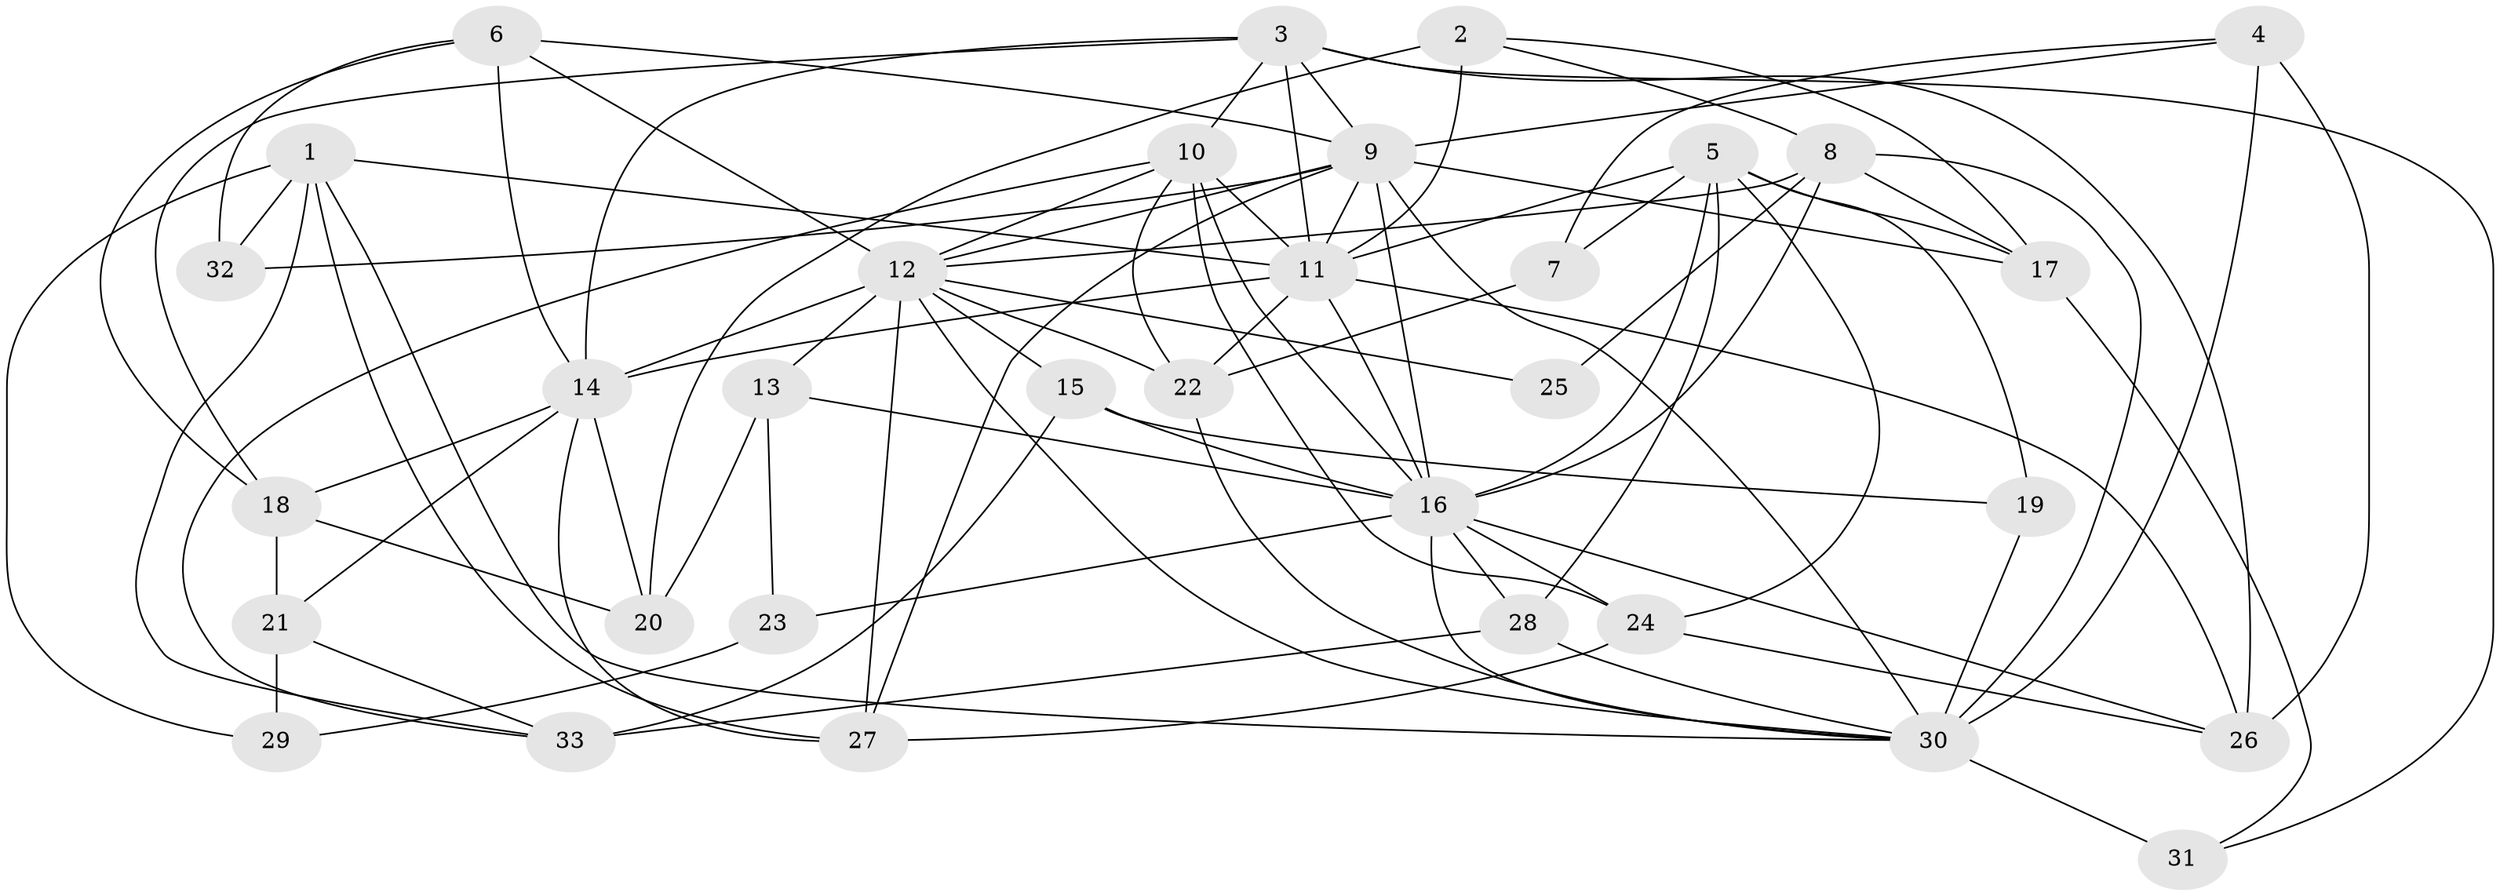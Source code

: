 // original degree distribution, {4: 0.2926829268292683, 3: 0.2926829268292683, 5: 0.21951219512195122, 7: 0.024390243902439025, 2: 0.10975609756097561, 9: 0.024390243902439025, 8: 0.012195121951219513, 6: 0.024390243902439025}
// Generated by graph-tools (version 1.1) at 2025/51/03/04/25 22:51:05]
// undirected, 33 vertices, 91 edges
graph export_dot {
  node [color=gray90,style=filled];
  1;
  2;
  3;
  4;
  5;
  6;
  7;
  8;
  9;
  10;
  11;
  12;
  13;
  14;
  15;
  16;
  17;
  18;
  19;
  20;
  21;
  22;
  23;
  24;
  25;
  26;
  27;
  28;
  29;
  30;
  31;
  32;
  33;
  1 -- 11 [weight=1.0];
  1 -- 27 [weight=1.0];
  1 -- 29 [weight=1.0];
  1 -- 30 [weight=1.0];
  1 -- 32 [weight=2.0];
  1 -- 33 [weight=1.0];
  2 -- 8 [weight=1.0];
  2 -- 11 [weight=1.0];
  2 -- 17 [weight=1.0];
  2 -- 20 [weight=2.0];
  3 -- 9 [weight=1.0];
  3 -- 10 [weight=1.0];
  3 -- 11 [weight=2.0];
  3 -- 14 [weight=1.0];
  3 -- 18 [weight=1.0];
  3 -- 26 [weight=1.0];
  3 -- 31 [weight=1.0];
  4 -- 7 [weight=1.0];
  4 -- 9 [weight=1.0];
  4 -- 26 [weight=2.0];
  4 -- 30 [weight=1.0];
  5 -- 7 [weight=1.0];
  5 -- 11 [weight=1.0];
  5 -- 16 [weight=1.0];
  5 -- 17 [weight=1.0];
  5 -- 19 [weight=1.0];
  5 -- 24 [weight=1.0];
  5 -- 28 [weight=1.0];
  6 -- 9 [weight=1.0];
  6 -- 12 [weight=1.0];
  6 -- 14 [weight=1.0];
  6 -- 18 [weight=1.0];
  6 -- 32 [weight=1.0];
  7 -- 22 [weight=1.0];
  8 -- 12 [weight=1.0];
  8 -- 16 [weight=1.0];
  8 -- 17 [weight=1.0];
  8 -- 25 [weight=1.0];
  8 -- 30 [weight=1.0];
  9 -- 11 [weight=1.0];
  9 -- 12 [weight=2.0];
  9 -- 16 [weight=1.0];
  9 -- 17 [weight=1.0];
  9 -- 27 [weight=1.0];
  9 -- 30 [weight=2.0];
  9 -- 32 [weight=1.0];
  10 -- 11 [weight=4.0];
  10 -- 12 [weight=2.0];
  10 -- 16 [weight=1.0];
  10 -- 22 [weight=1.0];
  10 -- 24 [weight=1.0];
  10 -- 33 [weight=1.0];
  11 -- 14 [weight=1.0];
  11 -- 16 [weight=1.0];
  11 -- 22 [weight=1.0];
  11 -- 26 [weight=1.0];
  12 -- 13 [weight=1.0];
  12 -- 14 [weight=4.0];
  12 -- 15 [weight=1.0];
  12 -- 22 [weight=1.0];
  12 -- 25 [weight=1.0];
  12 -- 27 [weight=2.0];
  12 -- 30 [weight=1.0];
  13 -- 16 [weight=1.0];
  13 -- 20 [weight=2.0];
  13 -- 23 [weight=1.0];
  14 -- 18 [weight=2.0];
  14 -- 20 [weight=1.0];
  14 -- 21 [weight=1.0];
  14 -- 27 [weight=1.0];
  15 -- 16 [weight=1.0];
  15 -- 19 [weight=1.0];
  15 -- 33 [weight=3.0];
  16 -- 23 [weight=3.0];
  16 -- 24 [weight=1.0];
  16 -- 26 [weight=2.0];
  16 -- 28 [weight=1.0];
  16 -- 30 [weight=1.0];
  17 -- 31 [weight=1.0];
  18 -- 20 [weight=3.0];
  18 -- 21 [weight=1.0];
  19 -- 30 [weight=2.0];
  21 -- 29 [weight=1.0];
  21 -- 33 [weight=2.0];
  22 -- 30 [weight=1.0];
  23 -- 29 [weight=1.0];
  24 -- 26 [weight=1.0];
  24 -- 27 [weight=1.0];
  28 -- 30 [weight=1.0];
  28 -- 33 [weight=1.0];
  30 -- 31 [weight=2.0];
}
